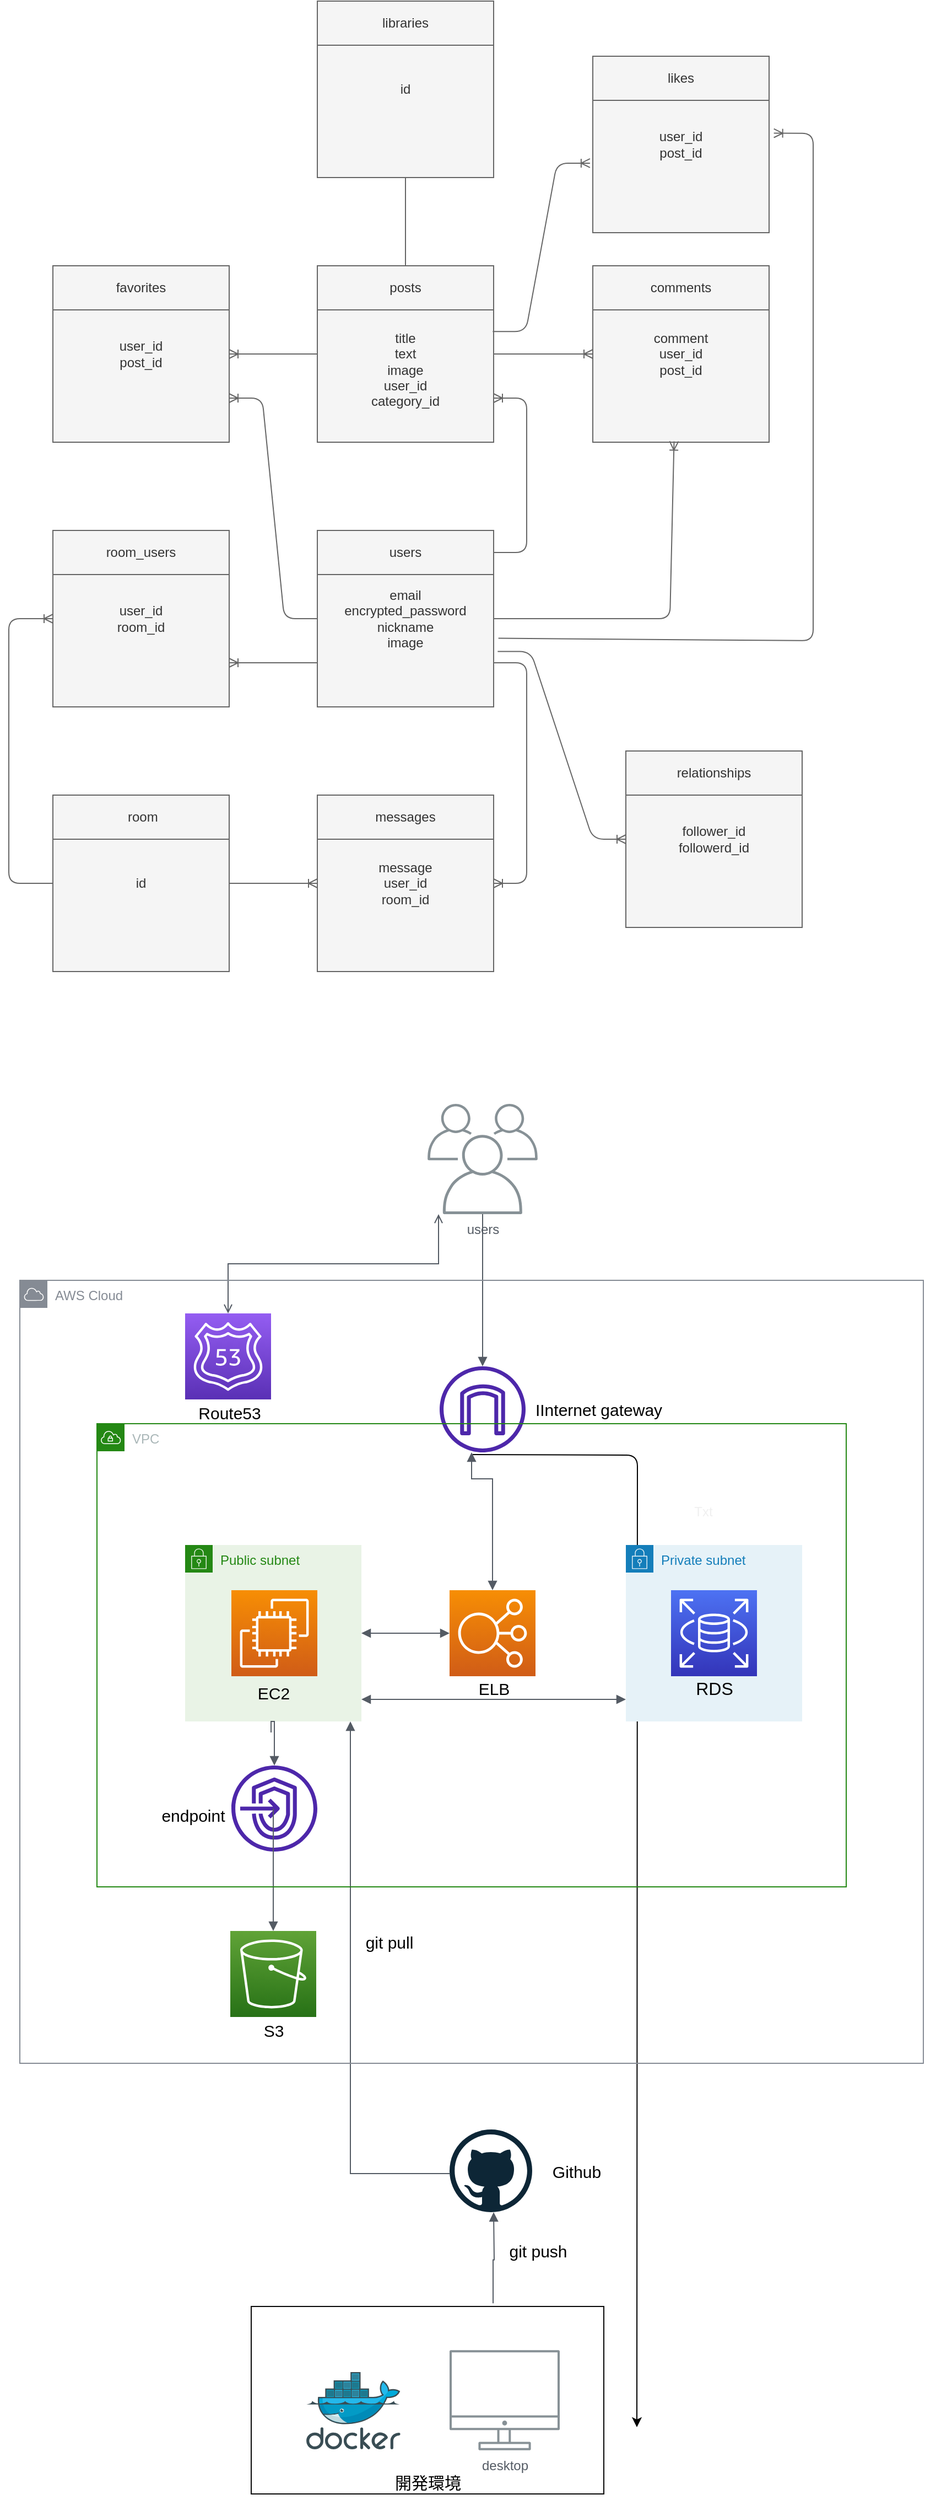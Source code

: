 <mxfile>
    <diagram id="81oZv1W7CahFQyVteMrS" name="ページ1">
        <mxGraphModel dx="1664" dy="2388" grid="1" gridSize="10" guides="1" tooltips="1" connect="1" arrows="1" fold="1" page="1" pageScale="1" pageWidth="827" pageHeight="1169" background="#FFFFFF" math="0" shadow="0">
            <root>
                <mxCell id="0"/>
                <mxCell id="1" parent="0"/>
                <mxCell id="27" value="&lt;span style=&quot;color: rgba(0, 0, 0, 0); font-family: monospace; font-size: 0px; text-align: start;&quot;&gt;%3CmxGraphModel%3E%3Croot%3E%3CmxCell%20id%3D%220%22%2F%3E%3CmxCell%20id%3D%221%22%20parent%3D%220%22%2F%3E%3CmxCell%20id%3D%222%22%20value%3D%22users%26lt%3Bbr%26gt%3B%26lt%3Bbr%26gt%3Bnickname%26lt%3Bbr%26gt%3Bemail%26lt%3Bbr%26gt%3Bencrypted_password%22%20style%3D%22whiteSpace%3Dwrap%3Bhtml%3D1%3Balign%3Dcenter%3B%22%20vertex%3D%221%22%20parent%3D%221%22%3E%3CmxGeometry%20x%3D%22280%22%20y%3D%2240%22%20width%3D%22156%22%20height%3D%22160%22%20as%3D%22geometry%22%2F%3E%3C%2FmxCell%3E%3C%2Froot%3E%3C%2FmxGraphModel%3E&lt;/span&gt;" style="text;html=1;align=center;verticalAlign=middle;resizable=0;points=[];autosize=1;strokeColor=none;fillColor=none;" parent="1" vertex="1">
                    <mxGeometry x="130" y="55" width="20" height="30" as="geometry"/>
                </mxCell>
                <mxCell id="144" value="id" style="whiteSpace=wrap;html=1;aspect=fixed;fillColor=#f5f5f5;fontColor=#333333;strokeColor=#666666;" parent="1" vertex="1">
                    <mxGeometry x="360" y="-1160" width="160" height="160" as="geometry"/>
                </mxCell>
                <mxCell id="145" value="user_id&lt;br&gt;post_id" style="whiteSpace=wrap;html=1;aspect=fixed;fillColor=#f5f5f5;fontColor=#333333;strokeColor=#666666;" parent="1" vertex="1">
                    <mxGeometry x="610" y="-1110" width="160" height="160" as="geometry"/>
                </mxCell>
                <mxCell id="146" value="follower_id&lt;br&gt;followerd_id" style="whiteSpace=wrap;html=1;aspect=fixed;fillColor=#f5f5f5;fontColor=#333333;strokeColor=#666666;" parent="1" vertex="1">
                    <mxGeometry x="640" y="-480" width="160" height="160" as="geometry"/>
                </mxCell>
                <mxCell id="147" value="email&lt;br&gt;encrypted_password&lt;br&gt;nickname&lt;br&gt;image" style="whiteSpace=wrap;html=1;aspect=fixed;fillColor=#f5f5f5;fontColor=#333333;strokeColor=#666666;" parent="1" vertex="1">
                    <mxGeometry x="360" y="-680" width="160" height="160" as="geometry"/>
                </mxCell>
                <mxCell id="148" value="message&lt;br&gt;user_id&lt;br&gt;room_id" style="whiteSpace=wrap;html=1;aspect=fixed;fillColor=#f5f5f5;fontColor=#333333;strokeColor=#666666;" parent="1" vertex="1">
                    <mxGeometry x="360" y="-440" width="160" height="160" as="geometry"/>
                </mxCell>
                <mxCell id="149" value="comment&lt;br&gt;user_id&lt;br&gt;post_id" style="whiteSpace=wrap;html=1;aspect=fixed;fillColor=#f5f5f5;fontColor=#333333;strokeColor=#666666;" parent="1" vertex="1">
                    <mxGeometry x="610" y="-920" width="160" height="160" as="geometry"/>
                </mxCell>
                <mxCell id="150" value="&lt;br&gt;&lt;br&gt;title&lt;br&gt;text&lt;br&gt;image&lt;br&gt;user_id&lt;br&gt;category_id" style="whiteSpace=wrap;html=1;aspect=fixed;fillColor=#f5f5f5;fontColor=#333333;strokeColor=#666666;" parent="1" vertex="1">
                    <mxGeometry x="360" y="-920" width="160" height="160" as="geometry"/>
                </mxCell>
                <mxCell id="151" value="user_id&lt;br&gt;room_id" style="whiteSpace=wrap;html=1;aspect=fixed;fillColor=#f5f5f5;fontColor=#333333;strokeColor=#666666;" parent="1" vertex="1">
                    <mxGeometry x="120" y="-680" width="160" height="160" as="geometry"/>
                </mxCell>
                <mxCell id="152" value="user_id&lt;br&gt;post_id" style="whiteSpace=wrap;html=1;aspect=fixed;fillColor=#f5f5f5;fontColor=#333333;strokeColor=#666666;" parent="1" vertex="1">
                    <mxGeometry x="120" y="-920" width="160" height="160" as="geometry"/>
                </mxCell>
                <mxCell id="153" value="libraries" style="rounded=0;whiteSpace=wrap;html=1;fillColor=#f5f5f5;fontColor=#333333;strokeColor=#666666;" parent="1" vertex="1">
                    <mxGeometry x="360" y="-1160" width="160" height="40" as="geometry"/>
                </mxCell>
                <mxCell id="154" value="posts" style="rounded=0;whiteSpace=wrap;html=1;fillColor=#f5f5f5;fontColor=#333333;strokeColor=#666666;" parent="1" vertex="1">
                    <mxGeometry x="360" y="-920" width="160" height="40" as="geometry"/>
                </mxCell>
                <mxCell id="155" value="users" style="rounded=0;whiteSpace=wrap;html=1;fillColor=#f5f5f5;fontColor=#333333;strokeColor=#666666;" parent="1" vertex="1">
                    <mxGeometry x="360" y="-680" width="160" height="40" as="geometry"/>
                </mxCell>
                <mxCell id="158" value="comments" style="rounded=0;whiteSpace=wrap;html=1;fillColor=#f5f5f5;fontColor=#333333;strokeColor=#666666;" parent="1" vertex="1">
                    <mxGeometry x="610" y="-920" width="160" height="40" as="geometry"/>
                </mxCell>
                <mxCell id="159" value="messages" style="rounded=0;whiteSpace=wrap;html=1;fillColor=#f5f5f5;fontColor=#333333;strokeColor=#666666;" parent="1" vertex="1">
                    <mxGeometry x="360" y="-440" width="160" height="40" as="geometry"/>
                </mxCell>
                <mxCell id="161" value="favorites" style="rounded=0;whiteSpace=wrap;html=1;fillColor=#f5f5f5;fontColor=#333333;strokeColor=#666666;" parent="1" vertex="1">
                    <mxGeometry x="120" y="-920" width="160" height="40" as="geometry"/>
                </mxCell>
                <mxCell id="162" value="relationships" style="rounded=0;whiteSpace=wrap;html=1;fillColor=#f5f5f5;fontColor=#333333;strokeColor=#666666;" parent="1" vertex="1">
                    <mxGeometry x="640" y="-480" width="160" height="40" as="geometry"/>
                </mxCell>
                <mxCell id="163" value="room_users" style="rounded=0;whiteSpace=wrap;html=1;fillColor=#f5f5f5;fontColor=#333333;strokeColor=#666666;" parent="1" vertex="1">
                    <mxGeometry x="120" y="-680" width="160" height="40" as="geometry"/>
                </mxCell>
                <mxCell id="164" value="id" style="whiteSpace=wrap;html=1;aspect=fixed;fillColor=#f5f5f5;fontColor=#333333;strokeColor=#666666;" parent="1" vertex="1">
                    <mxGeometry x="120" y="-440" width="160" height="160" as="geometry"/>
                </mxCell>
                <mxCell id="165" value="&amp;nbsp;room" style="rounded=0;whiteSpace=wrap;html=1;fillColor=#f5f5f5;fontColor=#333333;strokeColor=#666666;" parent="1" vertex="1">
                    <mxGeometry x="120" y="-440" width="160" height="40" as="geometry"/>
                </mxCell>
                <mxCell id="160" value="likes" style="rounded=0;whiteSpace=wrap;html=1;fillColor=#f5f5f5;fontColor=#333333;strokeColor=#666666;" parent="1" vertex="1">
                    <mxGeometry x="610" y="-1110" width="160" height="40" as="geometry"/>
                </mxCell>
                <mxCell id="189" value="" style="endArrow=none;html=1;rounded=0;exitX=0.5;exitY=1;exitDx=0;exitDy=0;fillColor=#f5f5f5;strokeColor=#666666;" parent="1" source="144" target="154" edge="1">
                    <mxGeometry relative="1" as="geometry">
                        <mxPoint x="80" y="-960" as="sourcePoint"/>
                        <mxPoint x="112" y="-930" as="targetPoint"/>
                        <Array as="points"/>
                    </mxGeometry>
                </mxCell>
                <mxCell id="192" value="" style="edgeStyle=entityRelationEdgeStyle;fontSize=12;html=1;endArrow=ERoneToMany;fillColor=#f5f5f5;strokeColor=#666666;" parent="1" edge="1">
                    <mxGeometry width="100" height="100" relative="1" as="geometry">
                        <mxPoint x="520" y="-840" as="sourcePoint"/>
                        <mxPoint x="610" y="-840" as="targetPoint"/>
                    </mxGeometry>
                </mxCell>
                <mxCell id="194" value="" style="edgeStyle=entityRelationEdgeStyle;fontSize=12;html=1;endArrow=ERoneToMany;exitX=0.995;exitY=0.373;exitDx=0;exitDy=0;exitPerimeter=0;entryX=-0.016;entryY=0.606;entryDx=0;entryDy=0;entryPerimeter=0;fillColor=#f5f5f5;strokeColor=#666666;" parent="1" source="150" target="145" edge="1">
                    <mxGeometry width="100" height="100" relative="1" as="geometry">
                        <mxPoint x="521" y="-828" as="sourcePoint"/>
                        <mxPoint x="610" y="-1090" as="targetPoint"/>
                    </mxGeometry>
                </mxCell>
                <mxCell id="197" value="" style="edgeStyle=entityRelationEdgeStyle;fontSize=12;html=1;endArrow=ERoneToMany;fillColor=#f5f5f5;strokeColor=#666666;" parent="1" source="150" target="152" edge="1">
                    <mxGeometry width="100" height="100" relative="1" as="geometry">
                        <mxPoint x="40" y="-851" as="sourcePoint"/>
                        <mxPoint x="140" y="-920" as="targetPoint"/>
                    </mxGeometry>
                </mxCell>
                <mxCell id="205" value="" style="edgeStyle=entityRelationEdgeStyle;fontSize=12;html=1;endArrow=ERoneToMany;entryX=1;entryY=0.75;entryDx=0;entryDy=0;exitX=0;exitY=0.5;exitDx=0;exitDy=0;fillColor=#f5f5f5;strokeColor=#666666;" parent="1" source="147" target="152" edge="1">
                    <mxGeometry width="100" height="100" relative="1" as="geometry">
                        <mxPoint x="280" y="-538.56" as="sourcePoint"/>
                        <mxPoint x="300" y="-670" as="targetPoint"/>
                    </mxGeometry>
                </mxCell>
                <mxCell id="206" value="" style="edgeStyle=entityRelationEdgeStyle;fontSize=12;html=1;endArrow=ERoneToMany;entryX=1;entryY=0.75;entryDx=0;entryDy=0;exitX=0;exitY=0.75;exitDx=0;exitDy=0;fillColor=#f5f5f5;strokeColor=#666666;" parent="1" source="147" target="151" edge="1">
                    <mxGeometry width="100" height="100" relative="1" as="geometry">
                        <mxPoint x="360" y="-560" as="sourcePoint"/>
                        <mxPoint x="460" y="-660" as="targetPoint"/>
                    </mxGeometry>
                </mxCell>
                <mxCell id="209" value="" style="edgeStyle=entityRelationEdgeStyle;fontSize=12;html=1;endArrow=ERoneToMany;exitX=1;exitY=0.5;exitDx=0;exitDy=0;entryX=1;entryY=0.75;entryDx=0;entryDy=0;fillColor=#f5f5f5;strokeColor=#666666;" parent="1" source="155" target="150" edge="1">
                    <mxGeometry width="100" height="100" relative="1" as="geometry">
                        <mxPoint x="390" y="-700" as="sourcePoint"/>
                        <mxPoint x="490" y="-800" as="targetPoint"/>
                    </mxGeometry>
                </mxCell>
                <mxCell id="214" value="" style="edgeStyle=entityRelationEdgeStyle;fontSize=12;html=1;endArrow=ERoneToMany;entryX=0;entryY=0.5;entryDx=0;entryDy=0;fillColor=#f5f5f5;strokeColor=#666666;" parent="1" target="148" edge="1">
                    <mxGeometry width="100" height="100" relative="1" as="geometry">
                        <mxPoint x="280" y="-360" as="sourcePoint"/>
                        <mxPoint x="380" y="-460" as="targetPoint"/>
                    </mxGeometry>
                </mxCell>
                <mxCell id="215" value="" style="edgeStyle=entityRelationEdgeStyle;fontSize=12;html=1;endArrow=ERoneToMany;entryX=1;entryY=0.5;entryDx=0;entryDy=0;exitX=1;exitY=0.75;exitDx=0;exitDy=0;fillColor=#f5f5f5;strokeColor=#666666;" parent="1" source="147" target="148" edge="1">
                    <mxGeometry width="100" height="100" relative="1" as="geometry">
                        <mxPoint x="440" y="-520" as="sourcePoint"/>
                        <mxPoint x="520" y="-520" as="targetPoint"/>
                    </mxGeometry>
                </mxCell>
                <mxCell id="221" value="" style="fontSize=12;html=1;endArrow=ERoneToMany;exitX=0;exitY=0.5;exitDx=0;exitDy=0;entryX=0;entryY=0.5;entryDx=0;entryDy=0;fillColor=#f5f5f5;strokeColor=#666666;" parent="1" source="164" target="151" edge="1">
                    <mxGeometry width="100" height="100" relative="1" as="geometry">
                        <mxPoint x="200" y="-470" as="sourcePoint"/>
                        <mxPoint x="110" y="-566" as="targetPoint"/>
                        <Array as="points">
                            <mxPoint x="80" y="-360"/>
                            <mxPoint x="80" y="-480"/>
                            <mxPoint x="80" y="-600"/>
                        </Array>
                    </mxGeometry>
                </mxCell>
                <mxCell id="223" value="" style="fontSize=12;html=1;endArrow=ERoneToMany;entryX=1.027;entryY=0.436;entryDx=0;entryDy=0;entryPerimeter=0;exitX=1.027;exitY=0.611;exitDx=0;exitDy=0;exitPerimeter=0;fillColor=#f5f5f5;strokeColor=#666666;" parent="1" source="147" target="145" edge="1">
                    <mxGeometry width="100" height="100" relative="1" as="geometry">
                        <mxPoint x="530" y="-580" as="sourcePoint"/>
                        <mxPoint x="840" y="-1040" as="targetPoint"/>
                        <Array as="points">
                            <mxPoint x="810" y="-580"/>
                            <mxPoint x="810" y="-1040"/>
                        </Array>
                    </mxGeometry>
                </mxCell>
                <mxCell id="225" value="" style="fontSize=12;html=1;endArrow=ERoneToMany;rounded=1;entryX=0.461;entryY=0.995;entryDx=0;entryDy=0;entryPerimeter=0;fillColor=#f5f5f5;strokeColor=#666666;" parent="1" target="149" edge="1">
                    <mxGeometry width="100" height="100" relative="1" as="geometry">
                        <mxPoint x="520" y="-600" as="sourcePoint"/>
                        <mxPoint x="620" y="-700" as="targetPoint"/>
                        <Array as="points">
                            <mxPoint x="680" y="-600"/>
                        </Array>
                    </mxGeometry>
                </mxCell>
                <mxCell id="226" value="" style="edgeStyle=entityRelationEdgeStyle;fontSize=12;html=1;endArrow=ERoneToMany;rounded=1;exitX=1.023;exitY=0.686;exitDx=0;exitDy=0;exitPerimeter=0;fillColor=#f5f5f5;strokeColor=#666666;" parent="1" source="147" target="146" edge="1">
                    <mxGeometry width="100" height="100" relative="1" as="geometry">
                        <mxPoint x="490" y="-620" as="sourcePoint"/>
                        <mxPoint x="590" y="-720" as="targetPoint"/>
                    </mxGeometry>
                </mxCell>
                <mxCell id="244" value="users" style="sketch=0;outlineConnect=0;gradientColor=none;fontColor=#545B64;strokeColor=none;fillColor=#879196;dashed=0;verticalLabelPosition=bottom;verticalAlign=top;align=center;html=1;fontSize=12;fontStyle=0;aspect=fixed;shape=mxgraph.aws4.illustration_users;pointerEvents=1" parent="1" vertex="1">
                    <mxGeometry x="460" y="-160" width="100" height="100" as="geometry"/>
                </mxCell>
                <mxCell id="257" value="" style="sketch=0;points=[[0,0,0],[0.25,0,0],[0.5,0,0],[0.75,0,0],[1,0,0],[0,1,0],[0.25,1,0],[0.5,1,0],[0.75,1,0],[1,1,0],[0,0.25,0],[0,0.5,0],[0,0.75,0],[1,0.25,0],[1,0.5,0],[1,0.75,0]];outlineConnect=0;fontColor=#232F3E;gradientColor=#60A337;gradientDirection=north;fillColor=#277116;strokeColor=#ffffff;dashed=0;verticalLabelPosition=bottom;verticalAlign=top;align=center;html=1;fontSize=12;fontStyle=0;aspect=fixed;shape=mxgraph.aws4.resourceIcon;resIcon=mxgraph.aws4.s3;" parent="1" vertex="1">
                    <mxGeometry x="281" y="590" width="78" height="78" as="geometry"/>
                </mxCell>
                <mxCell id="258" value="" style="sketch=0;aspect=fixed;html=1;points=[];align=center;image;fontSize=12;image=img/lib/mscae/Docker.svg;fontColor=#F0F0F0;" parent="1" vertex="1">
                    <mxGeometry x="350" y="990" width="85.37" height="70" as="geometry"/>
                </mxCell>
                <mxCell id="259" value="" style="dashed=0;outlineConnect=0;html=1;align=center;labelPosition=center;verticalLabelPosition=bottom;verticalAlign=top;shape=mxgraph.weblogos.github;fontColor=#F0F0F0;" parent="1" vertex="1">
                    <mxGeometry x="480" y="770" width="75" height="75" as="geometry"/>
                </mxCell>
                <mxCell id="263" value="desktop" style="sketch=0;outlineConnect=0;gradientColor=none;fontColor=#545B64;strokeColor=none;fillColor=#879196;dashed=0;verticalLabelPosition=bottom;verticalAlign=top;align=center;html=1;fontSize=12;fontStyle=0;aspect=fixed;shape=mxgraph.aws4.illustration_desktop;pointerEvents=1" parent="1" vertex="1">
                    <mxGeometry x="480" y="970" width="100" height="91" as="geometry"/>
                </mxCell>
                <mxCell id="264" value="" style="rounded=0;whiteSpace=wrap;html=1;fontColor=#F0F0F0;fillColor=none;strokeColor=#080808;" parent="1" vertex="1">
                    <mxGeometry x="300" y="930.5" width="320" height="170" as="geometry"/>
                </mxCell>
                <mxCell id="274" value="" style="sketch=0;outlineConnect=0;fontColor=#232F3E;gradientColor=none;fillColor=#4D27AA;strokeColor=none;dashed=0;verticalLabelPosition=bottom;verticalAlign=top;align=center;html=1;fontSize=12;fontStyle=0;aspect=fixed;pointerEvents=1;shape=mxgraph.aws4.endpoints;" parent="1" vertex="1">
                    <mxGeometry x="282" y="440" width="78" height="78" as="geometry"/>
                </mxCell>
                <mxCell id="275" value="Txt" style="text;html=1;align=center;verticalAlign=middle;resizable=0;points=[];autosize=1;strokeColor=none;fillColor=none;fontColor=#F0F0F0;" parent="1" vertex="1">
                    <mxGeometry x="690" y="195" width="40" height="30" as="geometry"/>
                </mxCell>
                <mxCell id="254" value="" style="sketch=0;points=[[0,0,0],[0.25,0,0],[0.5,0,0],[0.75,0,0],[1,0,0],[0,1,0],[0.25,1,0],[0.5,1,0],[0.75,1,0],[1,1,0],[0,0.25,0],[0,0.5,0],[0,0.75,0],[1,0.25,0],[1,0.5,0],[1,0.75,0]];outlineConnect=0;fontColor=#232F3E;gradientColor=#945DF2;gradientDirection=north;fillColor=#5A30B5;strokeColor=#ffffff;dashed=0;verticalLabelPosition=bottom;verticalAlign=top;align=center;html=1;fontSize=12;fontStyle=0;aspect=fixed;shape=mxgraph.aws4.resourceIcon;resIcon=mxgraph.aws4.route_53;" parent="1" vertex="1">
                    <mxGeometry x="240" y="30" width="78" height="78" as="geometry"/>
                </mxCell>
                <mxCell id="285" style="edgeStyle=orthogonalEdgeStyle;html=1;fontColor=#F0F0F0;" parent="1" edge="1">
                    <mxGeometry relative="1" as="geometry">
                        <mxPoint x="501" y="157.999" as="sourcePoint"/>
                        <mxPoint x="650" y="1040" as="targetPoint"/>
                    </mxGeometry>
                </mxCell>
                <mxCell id="288" value="" style="edgeStyle=orthogonalEdgeStyle;html=1;endArrow=open;elbow=vertical;startArrow=open;startFill=0;endFill=0;strokeColor=#545B64;rounded=0;fontColor=#F0F0F0;exitX=0.5;exitY=0;exitDx=0;exitDy=0;exitPerimeter=0;" parent="1" source="254" edge="1">
                    <mxGeometry width="100" relative="1" as="geometry">
                        <mxPoint x="360" y="-100" as="sourcePoint"/>
                        <mxPoint x="470" y="-60" as="targetPoint"/>
                        <Array as="points">
                            <mxPoint x="279" y="-15"/>
                            <mxPoint x="470" y="-15"/>
                        </Array>
                    </mxGeometry>
                </mxCell>
                <mxCell id="293" value="" style="sketch=0;points=[[0,0,0],[0.25,0,0],[0.5,0,0],[0.75,0,0],[1,0,0],[0,1,0],[0.25,1,0],[0.5,1,0],[0.75,1,0],[1,1,0],[0,0.25,0],[0,0.5,0],[0,0.75,0],[1,0.25,0],[1,0.5,0],[1,0.75,0]];outlineConnect=0;fontColor=#232F3E;gradientColor=#F78E04;gradientDirection=north;fillColor=#D05C17;strokeColor=#ffffff;dashed=0;verticalLabelPosition=bottom;verticalAlign=top;align=center;html=1;fontSize=12;fontStyle=0;aspect=fixed;shape=mxgraph.aws4.resourceIcon;resIcon=mxgraph.aws4.elastic_load_balancing;" parent="1" vertex="1">
                    <mxGeometry x="480" y="281" width="78" height="78" as="geometry"/>
                </mxCell>
                <mxCell id="294" value="Private subnet" style="points=[[0,0],[0.25,0],[0.5,0],[0.75,0],[1,0],[1,0.25],[1,0.5],[1,0.75],[1,1],[0.75,1],[0.5,1],[0.25,1],[0,1],[0,0.75],[0,0.5],[0,0.25]];outlineConnect=0;gradientColor=none;html=1;whiteSpace=wrap;fontSize=12;fontStyle=0;container=1;pointerEvents=0;collapsible=0;recursiveResize=0;shape=mxgraph.aws4.group;grIcon=mxgraph.aws4.group_security_group;grStroke=0;strokeColor=#147EBA;fillColor=#E6F2F8;verticalAlign=top;align=left;spacingLeft=30;fontColor=#147EBA;dashed=0;" parent="1" vertex="1">
                    <mxGeometry x="640" y="240" width="160" height="160" as="geometry"/>
                </mxCell>
                <mxCell id="299" value="" style="sketch=0;points=[[0,0,0],[0.25,0,0],[0.5,0,0],[0.75,0,0],[1,0,0],[0,1,0],[0.25,1,0],[0.5,1,0],[0.75,1,0],[1,1,0],[0,0.25,0],[0,0.5,0],[0,0.75,0],[1,0.25,0],[1,0.5,0],[1,0.75,0]];outlineConnect=0;fontColor=#232F3E;gradientColor=#4D72F3;gradientDirection=north;fillColor=#3334B9;strokeColor=#ffffff;dashed=0;verticalLabelPosition=bottom;verticalAlign=top;align=center;html=1;fontSize=12;fontStyle=0;aspect=fixed;shape=mxgraph.aws4.resourceIcon;resIcon=mxgraph.aws4.rds;" parent="294" vertex="1">
                    <mxGeometry x="41" y="41" width="78" height="78" as="geometry"/>
                </mxCell>
                <mxCell id="295" value="Public subnet" style="points=[[0,0],[0.25,0],[0.5,0],[0.75,0],[1,0],[1,0.25],[1,0.5],[1,0.75],[1,1],[0.75,1],[0.5,1],[0.25,1],[0,1],[0,0.75],[0,0.5],[0,0.25]];outlineConnect=0;gradientColor=none;html=1;whiteSpace=wrap;fontSize=12;fontStyle=0;container=1;pointerEvents=0;collapsible=0;recursiveResize=0;shape=mxgraph.aws4.group;grIcon=mxgraph.aws4.group_security_group;grStroke=0;strokeColor=#248814;fillColor=#E9F3E6;verticalAlign=top;align=left;spacingLeft=30;fontColor=#248814;dashed=0;" parent="1" vertex="1">
                    <mxGeometry x="240" y="240" width="160" height="160" as="geometry"/>
                </mxCell>
                <mxCell id="298" value="" style="sketch=0;points=[[0,0,0],[0.25,0,0],[0.5,0,0],[0.75,0,0],[1,0,0],[0,1,0],[0.25,1,0],[0.5,1,0],[0.75,1,0],[1,1,0],[0,0.25,0],[0,0.5,0],[0,0.75,0],[1,0.25,0],[1,0.5,0],[1,0.75,0]];outlineConnect=0;fontColor=#232F3E;gradientColor=#F78E04;gradientDirection=north;fillColor=#D05C17;strokeColor=#ffffff;dashed=0;verticalLabelPosition=bottom;verticalAlign=top;align=center;html=1;fontSize=12;fontStyle=0;aspect=fixed;shape=mxgraph.aws4.resourceIcon;resIcon=mxgraph.aws4.ec2;" parent="295" vertex="1">
                    <mxGeometry x="42" y="41" width="78" height="78" as="geometry"/>
                </mxCell>
                <mxCell id="311" value="EC2" style="text;html=1;align=center;verticalAlign=middle;resizable=0;points=[];autosize=1;strokeColor=none;fillColor=none;fontColor=#000000;fontSize=15;" parent="295" vertex="1">
                    <mxGeometry x="55" y="119" width="50" height="30" as="geometry"/>
                </mxCell>
                <mxCell id="296" value="" style="sketch=0;outlineConnect=0;fontColor=#232F3E;gradientColor=none;fillColor=#4D27AA;strokeColor=none;dashed=0;verticalLabelPosition=bottom;verticalAlign=top;align=center;html=1;fontSize=12;fontStyle=0;aspect=fixed;pointerEvents=1;shape=mxgraph.aws4.internet_gateway;" parent="1" vertex="1">
                    <mxGeometry x="471" y="78" width="78" height="78" as="geometry"/>
                </mxCell>
                <mxCell id="300" value="" style="edgeStyle=orthogonalEdgeStyle;html=1;endArrow=block;elbow=vertical;startArrow=none;endFill=1;strokeColor=#545B64;rounded=0;fontColor=#F0F0F0;" parent="1" source="244" target="296" edge="1">
                    <mxGeometry width="100" relative="1" as="geometry">
                        <mxPoint x="510" y="-30" as="sourcePoint"/>
                        <mxPoint x="610" y="-30" as="targetPoint"/>
                    </mxGeometry>
                </mxCell>
                <mxCell id="301" value="" style="edgeStyle=orthogonalEdgeStyle;html=1;endArrow=block;elbow=vertical;startArrow=block;startFill=1;endFill=1;strokeColor=#545B64;rounded=0;fontColor=#F0F0F0;entryX=0.5;entryY=0;entryDx=0;entryDy=0;entryPerimeter=0;" parent="1" target="293" edge="1">
                    <mxGeometry width="100" relative="1" as="geometry">
                        <mxPoint x="500" y="156" as="sourcePoint"/>
                        <mxPoint x="600" y="156" as="targetPoint"/>
                        <Array as="points">
                            <mxPoint x="500" y="180"/>
                            <mxPoint x="519" y="180"/>
                        </Array>
                    </mxGeometry>
                </mxCell>
                <mxCell id="302" value="" style="edgeStyle=orthogonalEdgeStyle;html=1;endArrow=block;elbow=vertical;startArrow=block;startFill=1;endFill=1;strokeColor=#545B64;rounded=0;fontColor=#F0F0F0;entryX=0;entryY=0.5;entryDx=0;entryDy=0;entryPerimeter=0;" parent="1" source="295" target="293" edge="1">
                    <mxGeometry width="100" relative="1" as="geometry">
                        <mxPoint x="410" y="320" as="sourcePoint"/>
                        <mxPoint x="471" y="319.5" as="targetPoint"/>
                    </mxGeometry>
                </mxCell>
                <mxCell id="304" value="" style="edgeStyle=orthogonalEdgeStyle;html=1;endArrow=block;elbow=vertical;startArrow=block;startFill=1;endFill=1;strokeColor=#545B64;rounded=0;fontColor=#F0F0F0;" parent="1" source="295" edge="1">
                    <mxGeometry width="100" relative="1" as="geometry">
                        <mxPoint x="520" y="370" as="sourcePoint"/>
                        <mxPoint x="640" y="380" as="targetPoint"/>
                        <Array as="points">
                            <mxPoint x="640" y="380"/>
                        </Array>
                    </mxGeometry>
                </mxCell>
                <mxCell id="305" value="" style="edgeStyle=orthogonalEdgeStyle;html=1;endArrow=block;elbow=vertical;startArrow=none;endFill=1;strokeColor=#545B64;rounded=0;fontColor=#F0F0F0;" parent="1" target="274" edge="1">
                    <mxGeometry width="100" relative="1" as="geometry">
                        <mxPoint x="318" y="410" as="sourcePoint"/>
                        <mxPoint x="418" y="410" as="targetPoint"/>
                        <Array as="points">
                            <mxPoint x="318" y="400"/>
                            <mxPoint x="321" y="400"/>
                        </Array>
                    </mxGeometry>
                </mxCell>
                <mxCell id="306" value="" style="edgeStyle=orthogonalEdgeStyle;html=1;endArrow=block;elbow=vertical;startArrow=none;endFill=1;strokeColor=#545B64;rounded=0;fontColor=#F0F0F0;entryX=0.5;entryY=0;entryDx=0;entryDy=0;entryPerimeter=0;" parent="1" target="257" edge="1">
                    <mxGeometry width="100" relative="1" as="geometry">
                        <mxPoint x="320" y="500" as="sourcePoint"/>
                        <mxPoint x="418" y="518" as="targetPoint"/>
                        <Array as="points">
                            <mxPoint x="320" y="479"/>
                        </Array>
                    </mxGeometry>
                </mxCell>
                <mxCell id="307" value="" style="edgeStyle=orthogonalEdgeStyle;html=1;endArrow=block;elbow=vertical;startArrow=none;endFill=1;strokeColor=#545B64;rounded=0;fontColor=#F0F0F0;" parent="1" target="295" edge="1">
                    <mxGeometry width="100" relative="1" as="geometry">
                        <mxPoint x="480" y="810" as="sourcePoint"/>
                        <mxPoint x="580" y="810" as="targetPoint"/>
                        <Array as="points">
                            <mxPoint x="390" y="810"/>
                        </Array>
                    </mxGeometry>
                </mxCell>
                <mxCell id="308" value="" style="edgeStyle=orthogonalEdgeStyle;html=1;endArrow=block;elbow=vertical;startArrow=none;endFill=1;strokeColor=#545B64;rounded=0;fontColor=#F0F0F0;exitX=0.686;exitY=-0.017;exitDx=0;exitDy=0;exitPerimeter=0;" parent="1" source="264" edge="1">
                    <mxGeometry width="100" relative="1" as="geometry">
                        <mxPoint x="520" y="930" as="sourcePoint"/>
                        <mxPoint x="520" y="845" as="targetPoint"/>
                    </mxGeometry>
                </mxCell>
                <mxCell id="309" value="RDS" style="text;html=1;align=center;verticalAlign=middle;resizable=0;points=[];autosize=1;strokeColor=none;fillColor=none;fontColor=#000000;fontSize=16;" parent="1" vertex="1">
                    <mxGeometry x="690" y="355" width="60" height="30" as="geometry"/>
                </mxCell>
                <mxCell id="310" value="ELB" style="text;html=1;align=center;verticalAlign=middle;resizable=0;points=[];autosize=1;strokeColor=none;fillColor=none;fontColor=#000000;fontSize=15;" parent="1" vertex="1">
                    <mxGeometry x="495" y="355" width="50" height="30" as="geometry"/>
                </mxCell>
                <mxCell id="312" value="S3" style="text;html=1;align=center;verticalAlign=middle;resizable=0;points=[];autosize=1;strokeColor=none;fillColor=none;fontColor=#000000;fontSize=15;" parent="1" vertex="1">
                    <mxGeometry x="300" y="665" width="40" height="30" as="geometry"/>
                </mxCell>
                <mxCell id="313" value="endpoint" style="text;html=1;align=center;verticalAlign=middle;resizable=0;points=[];autosize=1;strokeColor=none;fillColor=none;fontColor=#000000;fontSize=15;" parent="1" vertex="1">
                    <mxGeometry x="207" y="470" width="80" height="30" as="geometry"/>
                </mxCell>
                <mxCell id="315" value="Route53" style="text;html=1;align=center;verticalAlign=middle;resizable=0;points=[];autosize=1;strokeColor=none;fillColor=none;fontColor=#000000;fontSize=15;" parent="1" vertex="1">
                    <mxGeometry x="240" y="105" width="80" height="30" as="geometry"/>
                </mxCell>
                <mxCell id="316" value="IInternet gateway" style="text;html=1;align=center;verticalAlign=middle;resizable=0;points=[];autosize=1;strokeColor=none;fillColor=none;fontSize=15;fontColor=#000000;" parent="1" vertex="1">
                    <mxGeometry x="545" y="102" width="140" height="30" as="geometry"/>
                </mxCell>
                <mxCell id="317" value="Github" style="text;html=1;align=center;verticalAlign=middle;resizable=0;points=[];autosize=1;strokeColor=none;fillColor=none;fontSize=15;fontColor=#000000;" parent="1" vertex="1">
                    <mxGeometry x="560" y="792.5" width="70" height="30" as="geometry"/>
                </mxCell>
                <mxCell id="318" value="開発環境" style="text;html=1;align=center;verticalAlign=middle;resizable=0;points=[];autosize=1;strokeColor=none;fillColor=none;fontSize=15;fontColor=#000000;" parent="1" vertex="1">
                    <mxGeometry x="420" y="1075" width="80" height="30" as="geometry"/>
                </mxCell>
                <mxCell id="319" value="git push" style="text;html=1;align=center;verticalAlign=middle;resizable=0;points=[];autosize=1;strokeColor=none;fillColor=none;fontSize=15;fontColor=#000000;" parent="1" vertex="1">
                    <mxGeometry x="520" y="865" width="80" height="30" as="geometry"/>
                </mxCell>
                <mxCell id="320" value="git pull" style="text;html=1;align=center;verticalAlign=middle;resizable=0;points=[];autosize=1;strokeColor=none;fillColor=none;fontSize=15;fontColor=#000000;" parent="1" vertex="1">
                    <mxGeometry x="390" y="585" width="70" height="30" as="geometry"/>
                </mxCell>
                <mxCell id="321" value="VPC" style="points=[[0,0],[0.25,0],[0.5,0],[0.75,0],[1,0],[1,0.25],[1,0.5],[1,0.75],[1,1],[0.75,1],[0.5,1],[0.25,1],[0,1],[0,0.75],[0,0.5],[0,0.25]];outlineConnect=0;gradientColor=none;html=1;whiteSpace=wrap;fontSize=12;fontStyle=0;container=1;pointerEvents=0;collapsible=0;recursiveResize=0;shape=mxgraph.aws4.group;grIcon=mxgraph.aws4.group_vpc;strokeColor=#248814;fillColor=none;verticalAlign=top;align=left;spacingLeft=30;fontColor=#AAB7B8;dashed=0;" parent="1" vertex="1">
                    <mxGeometry x="160" y="130" width="680" height="420" as="geometry"/>
                </mxCell>
                <mxCell id="322" value="AWS Cloud" style="sketch=0;outlineConnect=0;gradientColor=none;html=1;whiteSpace=wrap;fontSize=12;fontStyle=0;shape=mxgraph.aws4.group;grIcon=mxgraph.aws4.group_aws_cloud;strokeColor=#858B94;fillColor=none;verticalAlign=top;align=left;spacingLeft=30;fontColor=#858B94;dashed=0;" parent="1" vertex="1">
                    <mxGeometry x="90" width="820" height="710" as="geometry"/>
                </mxCell>
            </root>
        </mxGraphModel>
    </diagram>
</mxfile>